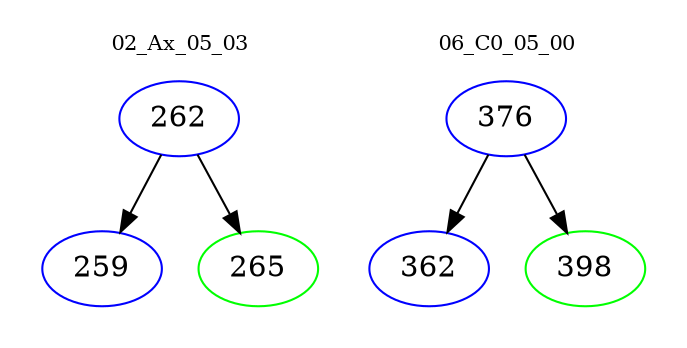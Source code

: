 digraph{
subgraph cluster_0 {
color = white
label = "02_Ax_05_03";
fontsize=10;
T0_262 [label="262", color="blue"]
T0_262 -> T0_259 [color="black"]
T0_259 [label="259", color="blue"]
T0_262 -> T0_265 [color="black"]
T0_265 [label="265", color="green"]
}
subgraph cluster_1 {
color = white
label = "06_C0_05_00";
fontsize=10;
T1_376 [label="376", color="blue"]
T1_376 -> T1_362 [color="black"]
T1_362 [label="362", color="blue"]
T1_376 -> T1_398 [color="black"]
T1_398 [label="398", color="green"]
}
}
